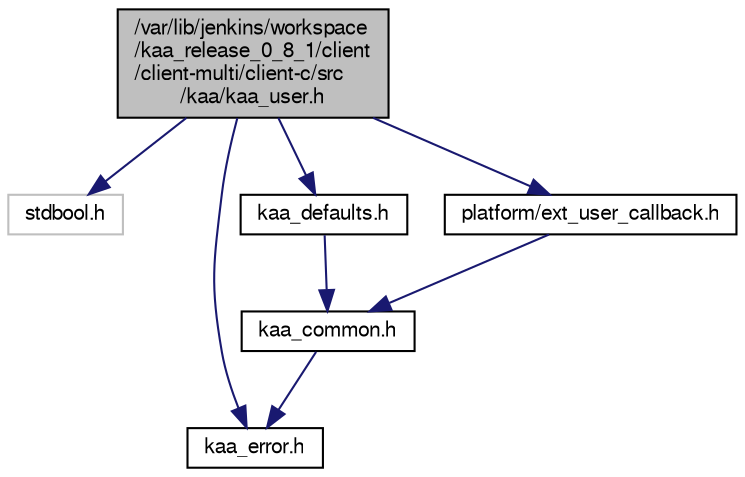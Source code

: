digraph "/var/lib/jenkins/workspace/kaa_release_0_8_1/client/client-multi/client-c/src/kaa/kaa_user.h"
{
  bgcolor="transparent";
  edge [fontname="FreeSans",fontsize="10",labelfontname="FreeSans",labelfontsize="10"];
  node [fontname="FreeSans",fontsize="10",shape=record];
  Node1 [label="/var/lib/jenkins/workspace\l/kaa_release_0_8_1/client\l/client-multi/client-c/src\l/kaa/kaa_user.h",height=0.2,width=0.4,color="black", fillcolor="grey75", style="filled" fontcolor="black"];
  Node1 -> Node2 [color="midnightblue",fontsize="10",style="solid",fontname="FreeSans"];
  Node2 [label="stdbool.h",height=0.2,width=0.4,color="grey75"];
  Node1 -> Node3 [color="midnightblue",fontsize="10",style="solid",fontname="FreeSans"];
  Node3 [label="kaa_error.h",height=0.2,width=0.4,color="black",URL="$kaa__error_8h.html",tooltip="Kaa error codes. "];
  Node1 -> Node4 [color="midnightblue",fontsize="10",style="solid",fontname="FreeSans"];
  Node4 [label="kaa_defaults.h",height=0.2,width=0.4,color="black",URL="$kaa__defaults_8h.html"];
  Node4 -> Node5 [color="midnightblue",fontsize="10",style="solid",fontname="FreeSans"];
  Node5 [label="kaa_common.h",height=0.2,width=0.4,color="black",URL="$kaa__common_8h.html",tooltip="Common C EP SDK definitions and small utilities. "];
  Node5 -> Node3 [color="midnightblue",fontsize="10",style="solid",fontname="FreeSans"];
  Node1 -> Node6 [color="midnightblue",fontsize="10",style="solid",fontname="FreeSans"];
  Node6 [label="platform/ext_user_callback.h",height=0.2,width=0.4,color="black",URL="$ext__user__callback_8h.html",tooltip="External interface for receiving user attachment status used by Kaa User subsystem. Should be implemented to receive user attachment/detachment notifications. "];
  Node6 -> Node5 [color="midnightblue",fontsize="10",style="solid",fontname="FreeSans"];
}
